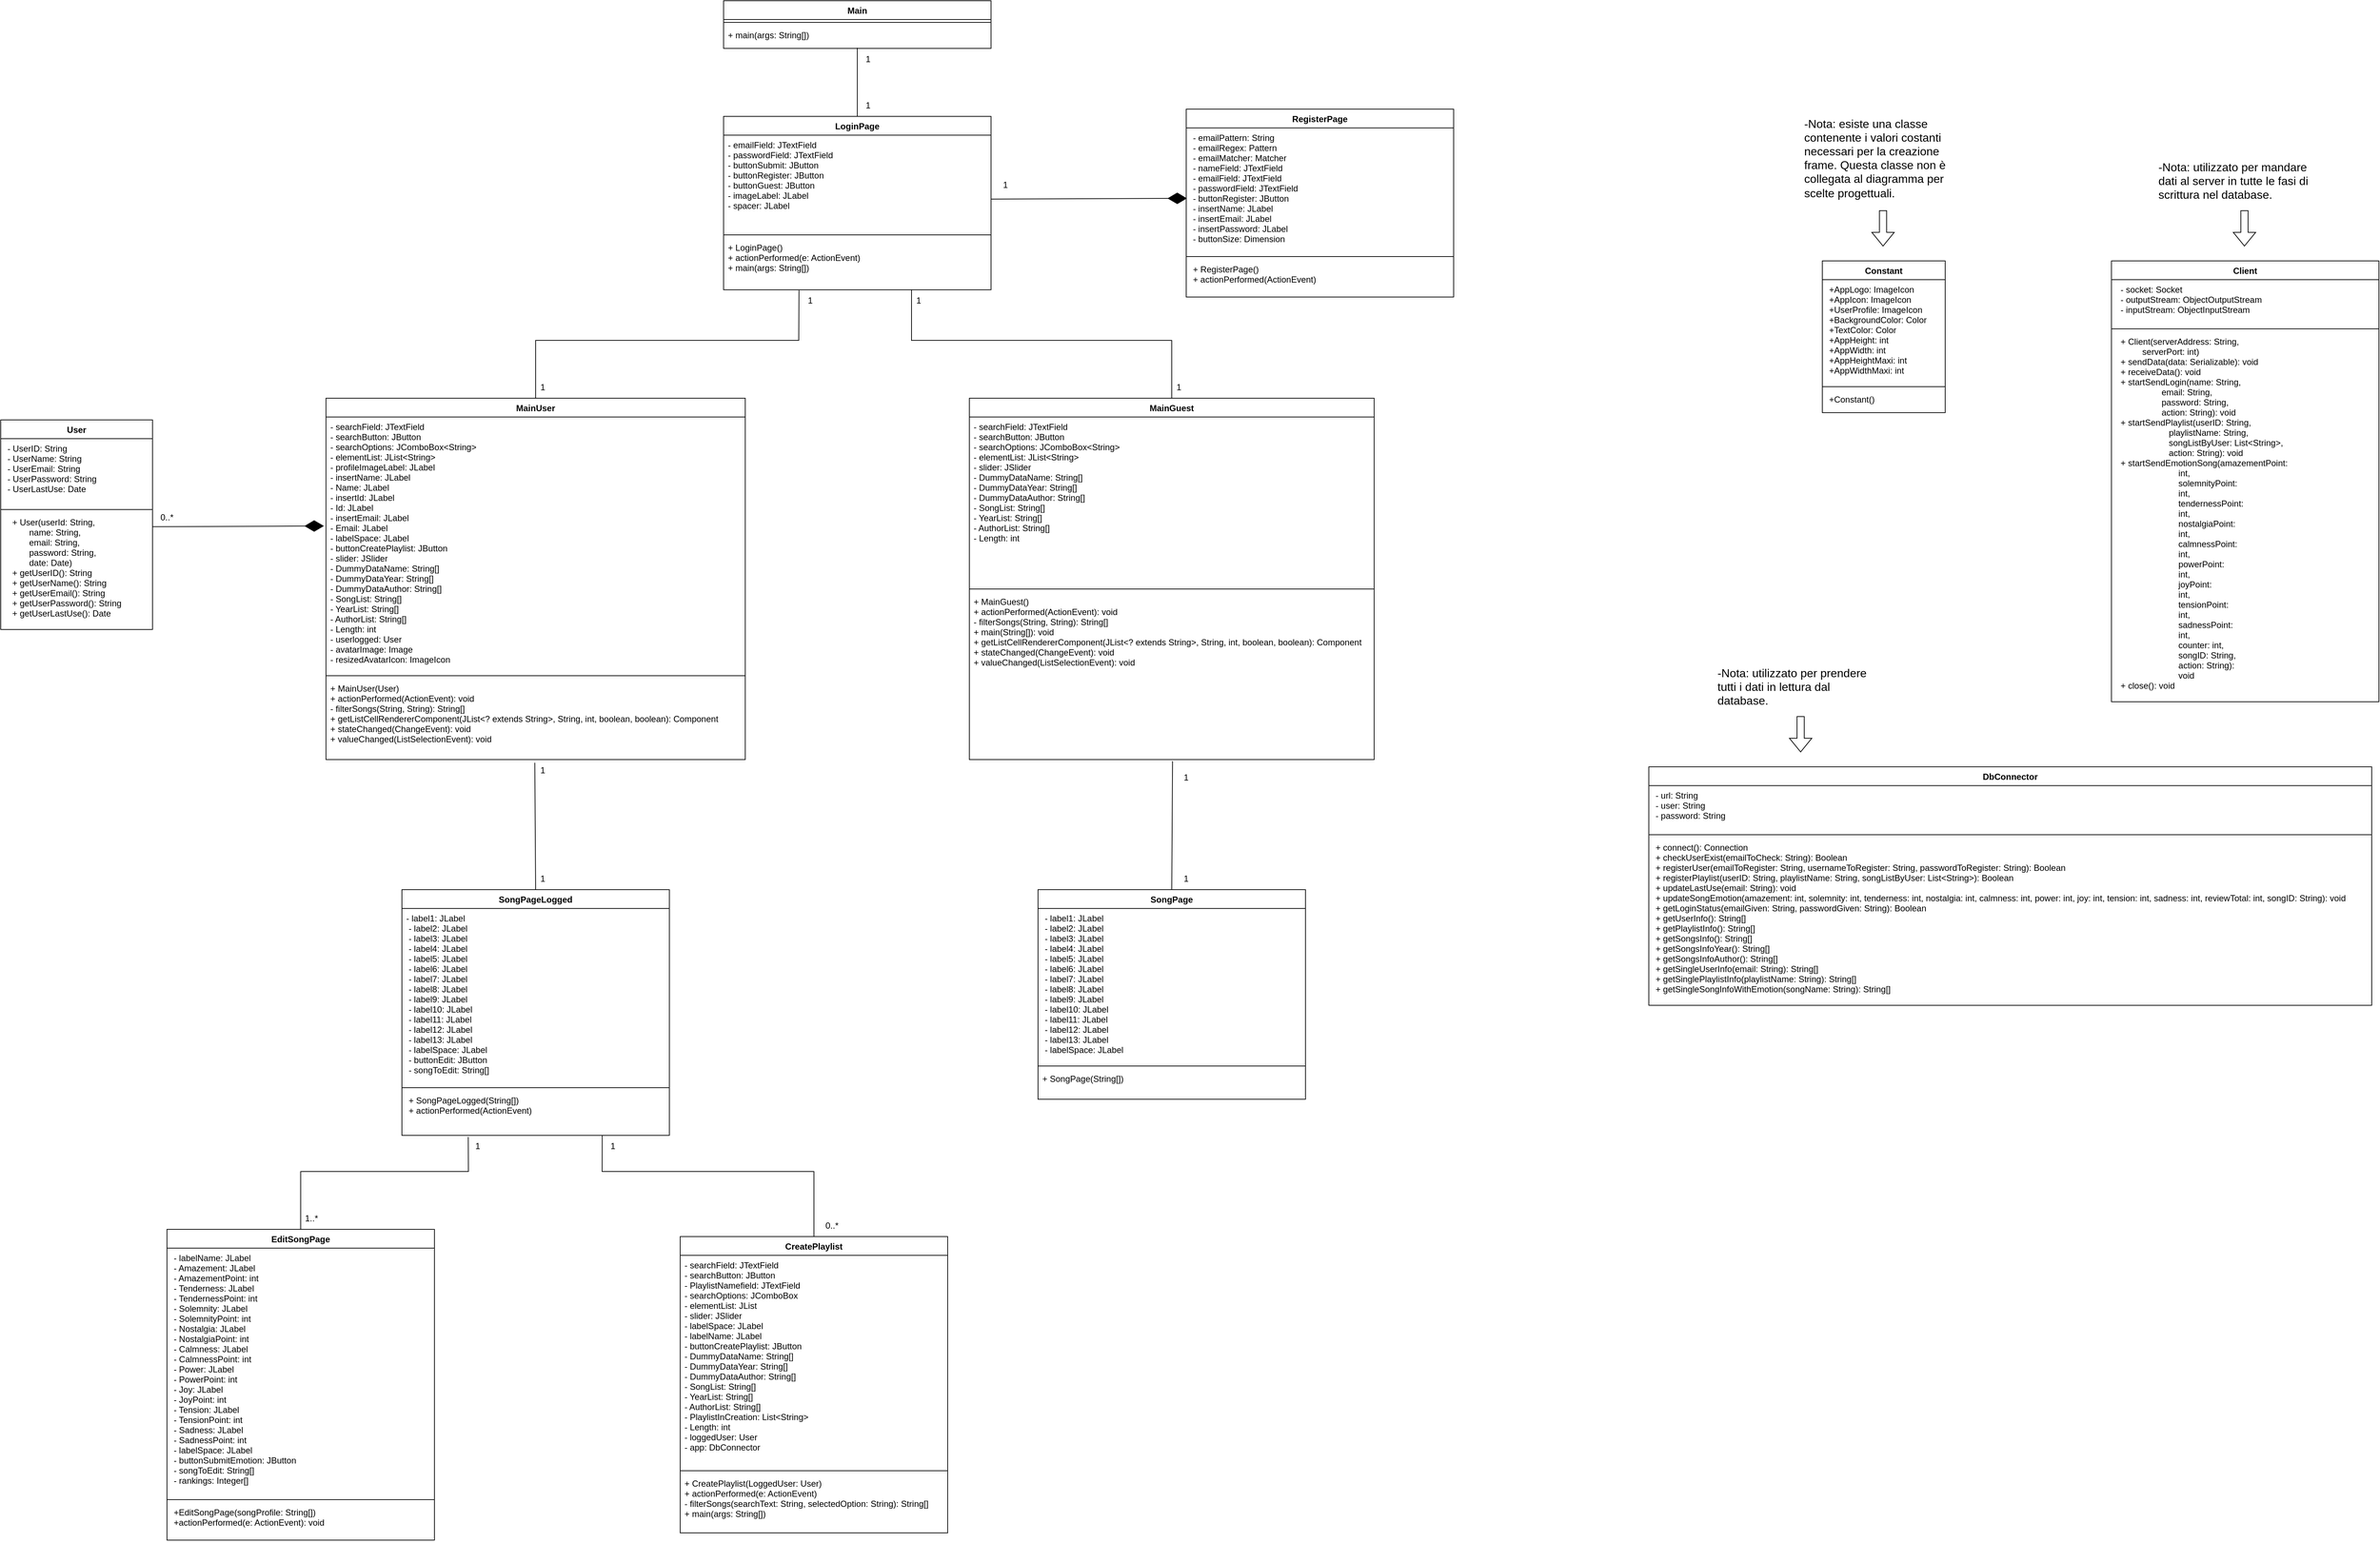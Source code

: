 <mxfile version="20.6.1" type="device"><diagram id="LQ3KDOGqkC2uTU6JP0ZB" name="Pagina-1"><mxGraphModel dx="1870" dy="1877" grid="1" gridSize="10" guides="1" tooltips="1" connect="1" arrows="1" fold="1" page="1" pageScale="1" pageWidth="827" pageHeight="1169" math="0" shadow="0"><root><mxCell id="0"/><mxCell id="1" parent="0"/><mxCell id="YbxQIlslr-gbgTpIGdm2-1" value="CreatePlaylist" style="swimlane;fontStyle=1;align=center;verticalAlign=top;childLayout=stackLayout;horizontal=1;startSize=26;horizontalStack=0;resizeParent=1;resizeParentMax=0;resizeLast=0;collapsible=1;marginBottom=0;" parent="1" vertex="1"><mxGeometry x="890" y="1370" width="370" height="410" as="geometry"/></mxCell><mxCell id="YbxQIlslr-gbgTpIGdm2-2" value="- searchField: JTextField&#10;- searchButton: JButton&#10;- PlaylistNamefield: JTextField&#10;- searchOptions: JComboBox&#10;- elementList: JList&#10;- slider: JSlider&#10;- labelSpace: JLabel&#10;- labelName: JLabel&#10;- buttonCreatePlaylist: JButton&#10;- DummyDataName: String[]&#10;- DummyDataYear: String[]&#10;- DummyDataAuthor: String[]&#10;- SongList: String[]&#10;- YearList: String[]&#10;- AuthorList: String[]&#10;- PlaylistInCreation: List&lt;String&gt;&#10;- Length: int&#10;- loggedUser: User&#10;- app: DbConnector" style="text;strokeColor=none;fillColor=none;align=left;verticalAlign=top;spacingLeft=4;spacingRight=4;overflow=hidden;rotatable=0;points=[[0,0.5],[1,0.5]];portConstraint=eastwest;" parent="YbxQIlslr-gbgTpIGdm2-1" vertex="1"><mxGeometry y="26" width="370" height="294" as="geometry"/></mxCell><mxCell id="YbxQIlslr-gbgTpIGdm2-3" value="" style="line;strokeWidth=1;fillColor=none;align=left;verticalAlign=middle;spacingTop=-1;spacingLeft=3;spacingRight=3;rotatable=0;labelPosition=right;points=[];portConstraint=eastwest;strokeColor=inherit;" parent="YbxQIlslr-gbgTpIGdm2-1" vertex="1"><mxGeometry y="320" width="370" height="8" as="geometry"/></mxCell><mxCell id="YbxQIlslr-gbgTpIGdm2-4" value="+ CreatePlaylist(LoggedUser: User)&#10;+ actionPerformed(e: ActionEvent)&#10;- filterSongs(searchText: String, selectedOption: String): String[]&#10;+ main(args: String[])" style="text;strokeColor=none;fillColor=none;align=left;verticalAlign=top;spacingLeft=4;spacingRight=4;overflow=hidden;rotatable=0;points=[[0,0.5],[1,0.5]];portConstraint=eastwest;" parent="YbxQIlslr-gbgTpIGdm2-1" vertex="1"><mxGeometry y="328" width="370" height="82" as="geometry"/></mxCell><mxCell id="YbxQIlslr-gbgTpIGdm2-5" value="LoginPage" style="swimlane;fontStyle=1;align=center;verticalAlign=top;childLayout=stackLayout;horizontal=1;startSize=26;horizontalStack=0;resizeParent=1;resizeParentMax=0;resizeLast=0;collapsible=1;marginBottom=0;" parent="1" vertex="1"><mxGeometry x="950" y="-180" width="370" height="240" as="geometry"/></mxCell><mxCell id="YbxQIlslr-gbgTpIGdm2-6" value="- emailField: JTextField&#10;- passwordField: JTextField&#10;- buttonSubmit: JButton&#10;- buttonRegister: JButton&#10;- buttonGuest: JButton&#10;- imageLabel: JLabel&#10;- spacer: JLabel" style="text;strokeColor=none;fillColor=none;align=left;verticalAlign=top;spacingLeft=4;spacingRight=4;overflow=hidden;rotatable=0;points=[[0,0.5],[1,0.5]];portConstraint=eastwest;" parent="YbxQIlslr-gbgTpIGdm2-5" vertex="1"><mxGeometry y="26" width="370" height="134" as="geometry"/></mxCell><mxCell id="YbxQIlslr-gbgTpIGdm2-7" value="" style="line;strokeWidth=1;fillColor=none;align=left;verticalAlign=middle;spacingTop=-1;spacingLeft=3;spacingRight=3;rotatable=0;labelPosition=right;points=[];portConstraint=eastwest;strokeColor=inherit;" parent="YbxQIlslr-gbgTpIGdm2-5" vertex="1"><mxGeometry y="160" width="370" height="8" as="geometry"/></mxCell><mxCell id="YbxQIlslr-gbgTpIGdm2-8" value="+ LoginPage()&#10;+ actionPerformed(e: ActionEvent)&#10;+ main(args: String[])" style="text;strokeColor=none;fillColor=none;align=left;verticalAlign=top;spacingLeft=4;spacingRight=4;overflow=hidden;rotatable=0;points=[[0,0.5],[1,0.5]];portConstraint=eastwest;" parent="YbxQIlslr-gbgTpIGdm2-5" vertex="1"><mxGeometry y="168" width="370" height="72" as="geometry"/></mxCell><mxCell id="YbxQIlslr-gbgTpIGdm2-14" value="MainGuest" style="swimlane;fontStyle=1;align=center;verticalAlign=top;childLayout=stackLayout;horizontal=1;startSize=26;horizontalStack=0;resizeParent=1;resizeParentMax=0;resizeLast=0;collapsible=1;marginBottom=0;" parent="1" vertex="1"><mxGeometry x="1290" y="210" width="560" height="500" as="geometry"/></mxCell><mxCell id="YbxQIlslr-gbgTpIGdm2-15" value="- searchField: JTextField&#10;- searchButton: JButton&#10;- searchOptions: JComboBox&lt;String&gt;&#10;- elementList: JList&lt;String&gt;&#10;- slider: JSlider&#10;- DummyDataName: String[]&#10;- DummyDataYear: String[]&#10;- DummyDataAuthor: String[]&#10;- SongList: String[]&#10;- YearList: String[]&#10;- AuthorList: String[]&#10;- Length: int" style="text;strokeColor=none;fillColor=none;align=left;verticalAlign=top;spacingLeft=4;spacingRight=4;overflow=hidden;rotatable=0;points=[[0,0.5],[1,0.5]];portConstraint=eastwest;" parent="YbxQIlslr-gbgTpIGdm2-14" vertex="1"><mxGeometry y="26" width="560" height="234" as="geometry"/></mxCell><mxCell id="YbxQIlslr-gbgTpIGdm2-16" value="" style="line;strokeWidth=1;fillColor=none;align=left;verticalAlign=middle;spacingTop=-1;spacingLeft=3;spacingRight=3;rotatable=0;labelPosition=right;points=[];portConstraint=eastwest;strokeColor=inherit;" parent="YbxQIlslr-gbgTpIGdm2-14" vertex="1"><mxGeometry y="260" width="560" height="8" as="geometry"/></mxCell><mxCell id="YbxQIlslr-gbgTpIGdm2-17" value="+ MainGuest()&#10;+ actionPerformed(ActionEvent): void&#10;- filterSongs(String, String): String[]&#10;+ main(String[]): void&#10;+ getListCellRendererComponent(JList&lt;? extends String&gt;, String, int, boolean, boolean): Component&#10;+ stateChanged(ChangeEvent): void&#10;+ valueChanged(ListSelectionEvent): void" style="text;strokeColor=none;fillColor=none;align=left;verticalAlign=top;spacingLeft=4;spacingRight=4;overflow=hidden;rotatable=0;points=[[0,0.5],[1,0.5]];portConstraint=eastwest;" parent="YbxQIlslr-gbgTpIGdm2-14" vertex="1"><mxGeometry y="268" width="560" height="232" as="geometry"/></mxCell><mxCell id="YbxQIlslr-gbgTpIGdm2-18" value="MainUser" style="swimlane;fontStyle=1;align=center;verticalAlign=top;childLayout=stackLayout;horizontal=1;startSize=26;horizontalStack=0;resizeParent=1;resizeParentMax=0;resizeLast=0;collapsible=1;marginBottom=0;" parent="1" vertex="1"><mxGeometry x="400" y="210" width="580" height="500" as="geometry"/></mxCell><mxCell id="YbxQIlslr-gbgTpIGdm2-19" value="- searchField: JTextField&#10;- searchButton: JButton&#10;- searchOptions: JComboBox&lt;String&gt;&#10;- elementList: JList&lt;String&gt;&#10;- profileImageLabel: JLabel&#10;- insertName: JLabel&#10;- Name: JLabel&#10;- insertId: JLabel&#10;- Id: JLabel&#10;- insertEmail: JLabel&#10;- Email: JLabel&#10;- labelSpace: JLabel&#10;- buttonCreatePlaylist: JButton&#10;- slider: JSlider&#10;- DummyDataName: String[]&#10;- DummyDataYear: String[]&#10;- DummyDataAuthor: String[]&#10;- SongList: String[]&#10;- YearList: String[]&#10;- AuthorList: String[]&#10;- Length: int&#10;- userlogged: User&#10;- avatarImage: Image&#10;- resizedAvatarIcon: ImageIcon" style="text;strokeColor=none;fillColor=none;align=left;verticalAlign=top;spacingLeft=4;spacingRight=4;overflow=hidden;rotatable=0;points=[[0,0.5],[1,0.5]];portConstraint=eastwest;" parent="YbxQIlslr-gbgTpIGdm2-18" vertex="1"><mxGeometry y="26" width="580" height="354" as="geometry"/></mxCell><mxCell id="YbxQIlslr-gbgTpIGdm2-20" value="" style="line;strokeWidth=1;fillColor=none;align=left;verticalAlign=middle;spacingTop=-1;spacingLeft=3;spacingRight=3;rotatable=0;labelPosition=right;points=[];portConstraint=eastwest;strokeColor=inherit;" parent="YbxQIlslr-gbgTpIGdm2-18" vertex="1"><mxGeometry y="380" width="580" height="8" as="geometry"/></mxCell><mxCell id="YbxQIlslr-gbgTpIGdm2-21" value="+ MainUser(User)&#10;+ actionPerformed(ActionEvent): void&#10;- filterSongs(String, String): String[]&#10;+ getListCellRendererComponent(JList&lt;? extends String&gt;, String, int, boolean, boolean): Component&#10;+ stateChanged(ChangeEvent): void&#10;+ valueChanged(ListSelectionEvent): void" style="text;strokeColor=none;fillColor=none;align=left;verticalAlign=top;spacingLeft=4;spacingRight=4;overflow=hidden;rotatable=0;points=[[0,0.5],[1,0.5]];portConstraint=eastwest;" parent="YbxQIlslr-gbgTpIGdm2-18" vertex="1"><mxGeometry y="388" width="580" height="112" as="geometry"/></mxCell><mxCell id="YbxQIlslr-gbgTpIGdm2-22" value="EditSongPage" style="swimlane;fontStyle=1;align=center;verticalAlign=top;childLayout=stackLayout;horizontal=1;startSize=26;horizontalStack=0;resizeParent=1;resizeParentMax=0;resizeLast=0;collapsible=1;marginBottom=0;" parent="1" vertex="1"><mxGeometry x="180" y="1360" width="370" height="430" as="geometry"/></mxCell><mxCell id="YbxQIlslr-gbgTpIGdm2-23" value=" - labelName: JLabel&#10; - Amazement: JLabel&#10; - AmazementPoint: int&#10; - Tenderness: JLabel&#10; - TendernessPoint: int&#10; - Solemnity: JLabel&#10; - SolemnityPoint: int&#10; - Nostalgia: JLabel&#10; - NostalgiaPoint: int&#10; - Calmness: JLabel&#10; - CalmnessPoint: int&#10; - Power: JLabel&#10; - PowerPoint: int&#10; - Joy: JLabel&#10; - JoyPoint: int&#10; - Tension: JLabel&#10; - TensionPoint: int&#10; - Sadness: JLabel&#10; - SadnessPoint: int&#10; - labelSpace: JLabel&#10; - buttonSubmitEmotion: JButton&#10; - songToEdit: String[]&#10; - rankings: Integer[]" style="text;strokeColor=none;fillColor=none;align=left;verticalAlign=top;spacingLeft=4;spacingRight=4;overflow=hidden;rotatable=0;points=[[0,0.5],[1,0.5]];portConstraint=eastwest;" parent="YbxQIlslr-gbgTpIGdm2-22" vertex="1"><mxGeometry y="26" width="370" height="344" as="geometry"/></mxCell><mxCell id="YbxQIlslr-gbgTpIGdm2-24" value="" style="line;strokeWidth=1;fillColor=none;align=left;verticalAlign=middle;spacingTop=-1;spacingLeft=3;spacingRight=3;rotatable=0;labelPosition=right;points=[];portConstraint=eastwest;strokeColor=inherit;" parent="YbxQIlslr-gbgTpIGdm2-22" vertex="1"><mxGeometry y="370" width="370" height="8" as="geometry"/></mxCell><mxCell id="YbxQIlslr-gbgTpIGdm2-25" value=" +EditSongPage(songProfile: String[]) &#10; +actionPerformed(e: ActionEvent): void" style="text;strokeColor=none;fillColor=none;align=left;verticalAlign=top;spacingLeft=4;spacingRight=4;overflow=hidden;rotatable=0;points=[[0,0.5],[1,0.5]];portConstraint=eastwest;" parent="YbxQIlslr-gbgTpIGdm2-22" vertex="1"><mxGeometry y="378" width="370" height="52" as="geometry"/></mxCell><mxCell id="YbxQIlslr-gbgTpIGdm2-26" value="RegisterPage" style="swimlane;fontStyle=1;align=center;verticalAlign=top;childLayout=stackLayout;horizontal=1;startSize=26;horizontalStack=0;resizeParent=1;resizeParentMax=0;resizeLast=0;collapsible=1;marginBottom=0;" parent="1" vertex="1"><mxGeometry x="1590" y="-190" width="370" height="260" as="geometry"/></mxCell><mxCell id="YbxQIlslr-gbgTpIGdm2-27" value=" - emailPattern: String          &#10; - emailRegex: Pattern            &#10; - emailMatcher: Matcher          &#10; - nameField: JTextField          &#10; - emailField: JTextField         &#10; - passwordField: JTextField      &#10; - buttonRegister: JButton        &#10; - insertName: JLabel             &#10; - insertEmail: JLabel            &#10; - insertPassword: JLabel         &#10; - buttonSize: Dimension          " style="text;strokeColor=none;fillColor=none;align=left;verticalAlign=top;spacingLeft=4;spacingRight=4;overflow=hidden;rotatable=0;points=[[0,0.5],[1,0.5]];portConstraint=eastwest;" parent="YbxQIlslr-gbgTpIGdm2-26" vertex="1"><mxGeometry y="26" width="370" height="174" as="geometry"/></mxCell><mxCell id="YbxQIlslr-gbgTpIGdm2-28" value="" style="line;strokeWidth=1;fillColor=none;align=left;verticalAlign=middle;spacingTop=-1;spacingLeft=3;spacingRight=3;rotatable=0;labelPosition=right;points=[];portConstraint=eastwest;strokeColor=inherit;" parent="YbxQIlslr-gbgTpIGdm2-26" vertex="1"><mxGeometry y="200" width="370" height="8" as="geometry"/></mxCell><mxCell id="YbxQIlslr-gbgTpIGdm2-29" value=" + RegisterPage()                &#10; + actionPerformed(ActionEvent)  " style="text;strokeColor=none;fillColor=none;align=left;verticalAlign=top;spacingLeft=4;spacingRight=4;overflow=hidden;rotatable=0;points=[[0,0.5],[1,0.5]];portConstraint=eastwest;" parent="YbxQIlslr-gbgTpIGdm2-26" vertex="1"><mxGeometry y="208" width="370" height="52" as="geometry"/></mxCell><mxCell id="YbxQIlslr-gbgTpIGdm2-30" value="SongPage" style="swimlane;fontStyle=1;align=center;verticalAlign=top;childLayout=stackLayout;horizontal=1;startSize=26;horizontalStack=0;resizeParent=1;resizeParentMax=0;resizeLast=0;collapsible=1;marginBottom=0;" parent="1" vertex="1"><mxGeometry x="1385" y="890" width="370" height="290" as="geometry"/></mxCell><mxCell id="YbxQIlslr-gbgTpIGdm2-31" value=" - label1: JLabel               &#10; - label2: JLabel               &#10; - label3: JLabel               &#10; - label4: JLabel               &#10; - label5: JLabel               &#10; - label6: JLabel               &#10; - label7: JLabel               &#10; - label8: JLabel               &#10; - label9: JLabel               &#10; - label10: JLabel              &#10; - label11: JLabel              &#10; - label12: JLabel              &#10; - label13: JLabel              &#10; - labelSpace: JLabel           " style="text;strokeColor=none;fillColor=none;align=left;verticalAlign=top;spacingLeft=4;spacingRight=4;overflow=hidden;rotatable=0;points=[[0,0.5],[1,0.5]];portConstraint=eastwest;" parent="YbxQIlslr-gbgTpIGdm2-30" vertex="1"><mxGeometry y="26" width="370" height="214" as="geometry"/></mxCell><mxCell id="YbxQIlslr-gbgTpIGdm2-32" value="" style="line;strokeWidth=1;fillColor=none;align=left;verticalAlign=middle;spacingTop=-1;spacingLeft=3;spacingRight=3;rotatable=0;labelPosition=right;points=[];portConstraint=eastwest;strokeColor=inherit;" parent="YbxQIlslr-gbgTpIGdm2-30" vertex="1"><mxGeometry y="240" width="370" height="8" as="geometry"/></mxCell><mxCell id="YbxQIlslr-gbgTpIGdm2-33" value="+ SongPage(String[])" style="text;strokeColor=none;fillColor=none;align=left;verticalAlign=top;spacingLeft=4;spacingRight=4;overflow=hidden;rotatable=0;points=[[0,0.5],[1,0.5]];portConstraint=eastwest;" parent="YbxQIlslr-gbgTpIGdm2-30" vertex="1"><mxGeometry y="248" width="370" height="42" as="geometry"/></mxCell><mxCell id="YbxQIlslr-gbgTpIGdm2-34" value="SongPageLogged" style="swimlane;fontStyle=1;align=center;verticalAlign=top;childLayout=stackLayout;horizontal=1;startSize=26;horizontalStack=0;resizeParent=1;resizeParentMax=0;resizeLast=0;collapsible=1;marginBottom=0;" parent="1" vertex="1"><mxGeometry x="505" y="890" width="370" height="340" as="geometry"/></mxCell><mxCell id="YbxQIlslr-gbgTpIGdm2-35" value="- label1: JLabel               &#10; - label2: JLabel              &#10; - label3: JLabel               &#10; - label4: JLabel               &#10; - label5: JLabel               &#10; - label6: JLabel               &#10; - label7: JLabel               &#10; - label8: JLabel               &#10; - label9: JLabel               &#10; - label10: JLabel              &#10; - label11: JLabel              &#10; - label12: JLabel              &#10; - label13: JLabel              &#10; - labelSpace: JLabel           &#10; - buttonEdit: JButton          &#10; - songToEdit: String[]         " style="text;strokeColor=none;fillColor=none;align=left;verticalAlign=top;spacingLeft=4;spacingRight=4;overflow=hidden;rotatable=0;points=[[0,0.5],[1,0.5]];portConstraint=eastwest;" parent="YbxQIlslr-gbgTpIGdm2-34" vertex="1"><mxGeometry y="26" width="370" height="244" as="geometry"/></mxCell><mxCell id="YbxQIlslr-gbgTpIGdm2-36" value="" style="line;strokeWidth=1;fillColor=none;align=left;verticalAlign=middle;spacingTop=-1;spacingLeft=3;spacingRight=3;rotatable=0;labelPosition=right;points=[];portConstraint=eastwest;strokeColor=inherit;" parent="YbxQIlslr-gbgTpIGdm2-34" vertex="1"><mxGeometry y="270" width="370" height="8" as="geometry"/></mxCell><mxCell id="YbxQIlslr-gbgTpIGdm2-37" value=" + SongPageLogged(String[])     &#10; + actionPerformed(ActionEvent) " style="text;strokeColor=none;fillColor=none;align=left;verticalAlign=top;spacingLeft=4;spacingRight=4;overflow=hidden;rotatable=0;points=[[0,0.5],[1,0.5]];portConstraint=eastwest;" parent="YbxQIlslr-gbgTpIGdm2-34" vertex="1"><mxGeometry y="278" width="370" height="62" as="geometry"/></mxCell><mxCell id="YbxQIlslr-gbgTpIGdm2-38" value="Constant" style="swimlane;fontStyle=1;align=center;verticalAlign=top;childLayout=stackLayout;horizontal=1;startSize=26;horizontalStack=0;resizeParent=1;resizeParentMax=0;resizeLast=0;collapsible=1;marginBottom=0;" parent="1" vertex="1"><mxGeometry x="2470" y="20" width="170" height="210" as="geometry"/></mxCell><mxCell id="YbxQIlslr-gbgTpIGdm2-39" value=" +AppLogo: ImageIcon                &#10; +AppIcon: ImageIcon                 &#10; +UserProfile: ImageIcon            &#10; +BackgroundColor: Color            &#10; +TextColor: Color                   &#10; +AppHeight: int                     &#10; +AppWidth: int                      &#10; +AppHeightMaxi: int                 &#10; +AppWidthMaxi: int                  " style="text;strokeColor=none;fillColor=none;align=left;verticalAlign=top;spacingLeft=4;spacingRight=4;overflow=hidden;rotatable=0;points=[[0,0.5],[1,0.5]];portConstraint=eastwest;" parent="YbxQIlslr-gbgTpIGdm2-38" vertex="1"><mxGeometry y="26" width="170" height="144" as="geometry"/></mxCell><mxCell id="YbxQIlslr-gbgTpIGdm2-40" value="" style="line;strokeWidth=1;fillColor=none;align=left;verticalAlign=middle;spacingTop=-1;spacingLeft=3;spacingRight=3;rotatable=0;labelPosition=right;points=[];portConstraint=eastwest;strokeColor=inherit;" parent="YbxQIlslr-gbgTpIGdm2-38" vertex="1"><mxGeometry y="170" width="170" height="8" as="geometry"/></mxCell><mxCell id="YbxQIlslr-gbgTpIGdm2-41" value=" +Constant()" style="text;strokeColor=none;fillColor=none;align=left;verticalAlign=top;spacingLeft=4;spacingRight=4;overflow=hidden;rotatable=0;points=[[0,0.5],[1,0.5]];portConstraint=eastwest;" parent="YbxQIlslr-gbgTpIGdm2-38" vertex="1"><mxGeometry y="178" width="170" height="32" as="geometry"/></mxCell><mxCell id="YbxQIlslr-gbgTpIGdm2-42" value="DbConnector" style="swimlane;fontStyle=1;align=center;verticalAlign=top;childLayout=stackLayout;horizontal=1;startSize=26;horizontalStack=0;resizeParent=1;resizeParentMax=0;resizeLast=0;collapsible=1;marginBottom=0;" parent="1" vertex="1"><mxGeometry x="2230" y="720" width="1000" height="330" as="geometry"/></mxCell><mxCell id="YbxQIlslr-gbgTpIGdm2-43" value=" - url: String   &#10; - user: String  &#10; - password: String " style="text;strokeColor=none;fillColor=none;align=left;verticalAlign=top;spacingLeft=4;spacingRight=4;overflow=hidden;rotatable=0;points=[[0,0.5],[1,0.5]];portConstraint=eastwest;" parent="YbxQIlslr-gbgTpIGdm2-42" vertex="1"><mxGeometry y="26" width="1000" height="64" as="geometry"/></mxCell><mxCell id="YbxQIlslr-gbgTpIGdm2-44" value="" style="line;strokeWidth=1;fillColor=none;align=left;verticalAlign=middle;spacingTop=-1;spacingLeft=3;spacingRight=3;rotatable=0;labelPosition=right;points=[];portConstraint=eastwest;strokeColor=inherit;" parent="YbxQIlslr-gbgTpIGdm2-42" vertex="1"><mxGeometry y="90" width="1000" height="8" as="geometry"/></mxCell><mxCell id="YbxQIlslr-gbgTpIGdm2-45" value=" + connect(): Connection &#10; + checkUserExist(emailToCheck: String): Boolean &#10; + registerUser(emailToRegister: String, usernameToRegister: String, passwordToRegister: String): Boolean &#10; + registerPlaylist(userID: String, playlistName: String, songListByUser: List&lt;String&gt;): Boolean &#10; + updateLastUse(email: String): void &#10; + updateSongEmotion(amazement: int, solemnity: int, tenderness: int, nostalgia: int, calmness: int, power: int, joy: int, tension: int, sadness: int, reviewTotal: int, songID: String): void &#10; + getLoginStatus(emailGiven: String, passwordGiven: String): Boolean &#10; + getUserInfo(): String[] &#10; + getPlaylistInfo(): String[] &#10; + getSongsInfo(): String[] &#10; + getSongsInfoYear(): String[] &#10; + getSongsInfoAuthor(): String[] &#10; + getSingleUserInfo(email: String): String[] &#10; + getSinglePlaylistInfo(playlistName: String): String[] &#10; + getSingleSongInfoWithEmotion(songName: String): String[] " style="text;strokeColor=none;fillColor=none;align=left;verticalAlign=top;spacingLeft=4;spacingRight=4;overflow=hidden;rotatable=0;points=[[0,0.5],[1,0.5]];portConstraint=eastwest;" parent="YbxQIlslr-gbgTpIGdm2-42" vertex="1"><mxGeometry y="98" width="1000" height="232" as="geometry"/></mxCell><mxCell id="YbxQIlslr-gbgTpIGdm2-46" value="Client" style="swimlane;fontStyle=1;align=center;verticalAlign=top;childLayout=stackLayout;horizontal=1;startSize=26;horizontalStack=0;resizeParent=1;resizeParentMax=0;resizeLast=0;collapsible=1;marginBottom=0;" parent="1" vertex="1"><mxGeometry x="2870" y="20" width="370" height="610" as="geometry"/></mxCell><mxCell id="YbxQIlslr-gbgTpIGdm2-47" value="  - socket: Socket                         &#10;  - outputStream: ObjectOutputStream      &#10;  - inputStream: ObjectInputStream    " style="text;strokeColor=none;fillColor=none;align=left;verticalAlign=top;spacingLeft=4;spacingRight=4;overflow=hidden;rotatable=0;points=[[0,0.5],[1,0.5]];portConstraint=eastwest;" parent="YbxQIlslr-gbgTpIGdm2-46" vertex="1"><mxGeometry y="26" width="370" height="64" as="geometry"/></mxCell><mxCell id="YbxQIlslr-gbgTpIGdm2-48" value="" style="line;strokeWidth=1;fillColor=none;align=left;verticalAlign=middle;spacingTop=-1;spacingLeft=3;spacingRight=3;rotatable=0;labelPosition=right;points=[];portConstraint=eastwest;strokeColor=inherit;" parent="YbxQIlslr-gbgTpIGdm2-46" vertex="1"><mxGeometry y="90" width="370" height="8" as="geometry"/></mxCell><mxCell id="YbxQIlslr-gbgTpIGdm2-49" value="  + Client(serverAddress: String,          &#10;           serverPort: int)                &#10;  + sendData(data: Serializable): void     &#10;  + receiveData(): void                    &#10;  + startSendLogin(name: String,           &#10;                   email: String,          &#10;                   password: String,       &#10;                   action: String): void   &#10;  + startSendPlaylist(userID: String,      &#10;                      playlistName: String, &#10;                      songListByUser: List&lt;String&gt;,            &#10;                      action: String): void &#10;  + startSendEmotionSong(amazementPoint:   &#10;                          int,              &#10;                          solemnityPoint:   &#10;                          int,              &#10;                          tendernessPoint:  &#10;                          int,              &#10;                          nostalgiaPoint:   &#10;                          int,              &#10;                          calmnessPoint:    &#10;                          int,              &#10;                          powerPoint:       &#10;                          int,              &#10;                          joyPoint:         &#10;                          int,              &#10;                          tensionPoint:     &#10;                          int,              &#10;                          sadnessPoint:     &#10;                          int,              &#10;                          counter: int,     &#10;                          songID: String,   &#10;                          action: String):  &#10;                          void              &#10;  + close(): void   " style="text;strokeColor=none;fillColor=none;align=left;verticalAlign=top;spacingLeft=4;spacingRight=4;overflow=hidden;rotatable=0;points=[[0,0.5],[1,0.5]];portConstraint=eastwest;" parent="YbxQIlslr-gbgTpIGdm2-46" vertex="1"><mxGeometry y="98" width="370" height="512" as="geometry"/></mxCell><mxCell id="YbxQIlslr-gbgTpIGdm2-50" value="Main" style="swimlane;fontStyle=1;align=center;verticalAlign=top;childLayout=stackLayout;horizontal=1;startSize=26;horizontalStack=0;resizeParent=1;resizeParentMax=0;resizeLast=0;collapsible=1;marginBottom=0;" parent="1" vertex="1"><mxGeometry x="950" y="-340" width="370" height="66" as="geometry"/></mxCell><mxCell id="YbxQIlslr-gbgTpIGdm2-52" value="" style="line;strokeWidth=1;fillColor=none;align=left;verticalAlign=middle;spacingTop=-1;spacingLeft=3;spacingRight=3;rotatable=0;labelPosition=right;points=[];portConstraint=eastwest;strokeColor=inherit;" parent="YbxQIlslr-gbgTpIGdm2-50" vertex="1"><mxGeometry y="26" width="370" height="8" as="geometry"/></mxCell><mxCell id="YbxQIlslr-gbgTpIGdm2-53" value="+ main(args: String[])" style="text;strokeColor=none;fillColor=none;align=left;verticalAlign=top;spacingLeft=4;spacingRight=4;overflow=hidden;rotatable=0;points=[[0,0.5],[1,0.5]];portConstraint=eastwest;" parent="YbxQIlslr-gbgTpIGdm2-50" vertex="1"><mxGeometry y="34" width="370" height="32" as="geometry"/></mxCell><mxCell id="YbxQIlslr-gbgTpIGdm2-54" value="User" style="swimlane;fontStyle=1;align=center;verticalAlign=top;childLayout=stackLayout;horizontal=1;startSize=26;horizontalStack=0;resizeParent=1;resizeParentMax=0;resizeLast=0;collapsible=1;marginBottom=0;" parent="1" vertex="1"><mxGeometry x="-50" y="240" width="210" height="290" as="geometry"/></mxCell><mxCell id="YbxQIlslr-gbgTpIGdm2-55" value=" - UserID: String               &#10; - UserName: String             &#10; - UserEmail: String            &#10; - UserPassword: String         &#10; - UserLastUse: Date            " style="text;strokeColor=none;fillColor=none;align=left;verticalAlign=top;spacingLeft=4;spacingRight=4;overflow=hidden;rotatable=0;points=[[0,0.5],[1,0.5]];portConstraint=eastwest;" parent="YbxQIlslr-gbgTpIGdm2-54" vertex="1"><mxGeometry y="26" width="210" height="94" as="geometry"/></mxCell><mxCell id="YbxQIlslr-gbgTpIGdm2-56" value="" style="line;strokeWidth=1;fillColor=none;align=left;verticalAlign=middle;spacingTop=-1;spacingLeft=3;spacingRight=3;rotatable=0;labelPosition=right;points=[];portConstraint=eastwest;strokeColor=inherit;" parent="YbxQIlslr-gbgTpIGdm2-54" vertex="1"><mxGeometry y="120" width="210" height="8" as="geometry"/></mxCell><mxCell id="YbxQIlslr-gbgTpIGdm2-57" value="   + User(userId: String,         &#10;          name: String,           &#10;          email: String,          &#10;          password: String,       &#10;          date: Date)             &#10;   + getUserID(): String          &#10;   + getUserName(): String        &#10;   + getUserEmail(): String       &#10;   + getUserPassword(): String    &#10;   + getUserLastUse(): Date       " style="text;strokeColor=none;fillColor=none;align=left;verticalAlign=top;spacingLeft=4;spacingRight=4;overflow=hidden;rotatable=0;points=[[0,0.5],[1,0.5]];portConstraint=eastwest;" parent="YbxQIlslr-gbgTpIGdm2-54" vertex="1"><mxGeometry y="128" width="210" height="162" as="geometry"/></mxCell><mxCell id="NE5N2UyhRUx1ysIlDyE0-7" value="&lt;h1 style=&quot;font-size: 16px;&quot;&gt;&lt;span style=&quot;font-weight: normal;&quot;&gt;-Nota: esiste una classe contenente i valori costanti necessari per la creazione frame. Questa classe non è collegata al diagramma per scelte progettuali.&lt;/span&gt;&lt;/h1&gt;&lt;div&gt;&lt;br&gt;&lt;/div&gt;" style="text;html=1;strokeColor=none;fillColor=none;spacing=5;spacingTop=-20;whiteSpace=wrap;overflow=hidden;rounded=0;" vertex="1" parent="1"><mxGeometry x="2440" y="-180" width="230" height="120" as="geometry"/></mxCell><mxCell id="NE5N2UyhRUx1ysIlDyE0-8" value="" style="shape=flexArrow;endArrow=classic;html=1;rounded=0;fontSize=12;" edge="1" parent="1"><mxGeometry width="50" height="50" relative="1" as="geometry"><mxPoint x="2554" y="-50" as="sourcePoint"/><mxPoint x="2554" as="targetPoint"/></mxGeometry></mxCell><mxCell id="NE5N2UyhRUx1ysIlDyE0-9" value="" style="endArrow=none;html=1;rounded=0;fontSize=12;entryX=0.5;entryY=0.974;entryDx=0;entryDy=0;entryPerimeter=0;exitX=0.5;exitY=0;exitDx=0;exitDy=0;" edge="1" parent="1" source="YbxQIlslr-gbgTpIGdm2-5" target="YbxQIlslr-gbgTpIGdm2-53"><mxGeometry width="50" height="50" relative="1" as="geometry"><mxPoint x="510" y="60" as="sourcePoint"/><mxPoint x="560" y="10" as="targetPoint"/></mxGeometry></mxCell><mxCell id="NE5N2UyhRUx1ysIlDyE0-11" value="" style="endArrow=diamondThin;endFill=1;endSize=24;html=1;rounded=0;fontSize=12;exitX=0.999;exitY=0.66;exitDx=0;exitDy=0;exitPerimeter=0;entryX=0.003;entryY=0.56;entryDx=0;entryDy=0;entryPerimeter=0;" edge="1" parent="1" source="YbxQIlslr-gbgTpIGdm2-6" target="YbxQIlslr-gbgTpIGdm2-27"><mxGeometry width="160" relative="1" as="geometry"><mxPoint x="1500" y="-180" as="sourcePoint"/><mxPoint x="1430" as="targetPoint"/></mxGeometry></mxCell><mxCell id="NE5N2UyhRUx1ysIlDyE0-12" value="" style="endArrow=none;html=1;rounded=0;fontSize=12;entryX=0.282;entryY=1.01;entryDx=0;entryDy=0;entryPerimeter=0;exitX=0.5;exitY=0;exitDx=0;exitDy=0;" edge="1" parent="1" source="YbxQIlslr-gbgTpIGdm2-18" target="YbxQIlslr-gbgTpIGdm2-8"><mxGeometry width="50" height="50" relative="1" as="geometry"><mxPoint x="1050" y="270" as="sourcePoint"/><mxPoint x="1120" y="100" as="targetPoint"/><Array as="points"><mxPoint x="690" y="130"/><mxPoint x="1054" y="130"/></Array></mxGeometry></mxCell><mxCell id="NE5N2UyhRUx1ysIlDyE0-13" value="" style="endArrow=none;html=1;rounded=0;fontSize=12;exitX=0.5;exitY=0;exitDx=0;exitDy=0;" edge="1" parent="1" source="YbxQIlslr-gbgTpIGdm2-14"><mxGeometry width="50" height="50" relative="1" as="geometry"><mxPoint x="1170" y="240" as="sourcePoint"/><mxPoint x="1210" y="60" as="targetPoint"/><Array as="points"><mxPoint x="1570" y="130"/><mxPoint x="1210" y="130"/></Array></mxGeometry></mxCell><mxCell id="NE5N2UyhRUx1ysIlDyE0-14" value="" style="endArrow=diamondThin;endFill=1;endSize=24;html=1;rounded=0;fontSize=12;exitX=0.999;exitY=0.122;exitDx=0;exitDy=0;exitPerimeter=0;entryX=-0.005;entryY=0.426;entryDx=0;entryDy=0;entryPerimeter=0;" edge="1" parent="1" source="YbxQIlslr-gbgTpIGdm2-57" target="YbxQIlslr-gbgTpIGdm2-19"><mxGeometry width="160" relative="1" as="geometry"><mxPoint x="260" y="470" as="sourcePoint"/><mxPoint x="420" y="470" as="targetPoint"/></mxGeometry></mxCell><mxCell id="NE5N2UyhRUx1ysIlDyE0-15" value="" style="endArrow=none;html=1;rounded=0;fontSize=12;entryX=0.498;entryY=1.039;entryDx=0;entryDy=0;entryPerimeter=0;exitX=0.5;exitY=0;exitDx=0;exitDy=0;" edge="1" parent="1" source="YbxQIlslr-gbgTpIGdm2-34" target="YbxQIlslr-gbgTpIGdm2-21"><mxGeometry width="50" height="50" relative="1" as="geometry"><mxPoint x="540" y="920" as="sourcePoint"/><mxPoint x="590" y="870" as="targetPoint"/></mxGeometry></mxCell><mxCell id="NE5N2UyhRUx1ysIlDyE0-16" value="" style="endArrow=none;html=1;rounded=0;fontSize=12;entryX=0.749;entryY=0.998;entryDx=0;entryDy=0;entryPerimeter=0;exitX=0.5;exitY=0;exitDx=0;exitDy=0;" edge="1" parent="1" source="YbxQIlslr-gbgTpIGdm2-1" target="YbxQIlslr-gbgTpIGdm2-37"><mxGeometry width="50" height="50" relative="1" as="geometry"><mxPoint x="770" y="1560" as="sourcePoint"/><mxPoint x="820" y="1510" as="targetPoint"/><Array as="points"><mxPoint x="1075" y="1280"/><mxPoint x="782" y="1280"/></Array></mxGeometry></mxCell><mxCell id="NE5N2UyhRUx1ysIlDyE0-17" value="" style="endArrow=none;html=1;rounded=0;fontSize=12;exitX=0.5;exitY=0;exitDx=0;exitDy=0;entryX=0.248;entryY=1.034;entryDx=0;entryDy=0;entryPerimeter=0;" edge="1" parent="1" source="YbxQIlslr-gbgTpIGdm2-22" target="YbxQIlslr-gbgTpIGdm2-37"><mxGeometry width="50" height="50" relative="1" as="geometry"><mxPoint x="330" y="1290" as="sourcePoint"/><mxPoint x="380" y="1240" as="targetPoint"/><Array as="points"><mxPoint x="365" y="1280"/><mxPoint x="597" y="1280"/></Array></mxGeometry></mxCell><mxCell id="NE5N2UyhRUx1ysIlDyE0-18" value="" style="endArrow=none;html=1;rounded=0;fontSize=12;entryX=0.502;entryY=1.009;entryDx=0;entryDy=0;entryPerimeter=0;exitX=0.5;exitY=0;exitDx=0;exitDy=0;" edge="1" parent="1" source="YbxQIlslr-gbgTpIGdm2-30" target="YbxQIlslr-gbgTpIGdm2-17"><mxGeometry width="50" height="50" relative="1" as="geometry"><mxPoint x="1430" y="810" as="sourcePoint"/><mxPoint x="1480" y="760" as="targetPoint"/></mxGeometry></mxCell><mxCell id="NE5N2UyhRUx1ysIlDyE0-19" value="&lt;h1 style=&quot;font-size: 16px;&quot;&gt;&lt;span style=&quot;font-weight: normal;&quot;&gt;-Nota: utilizzato per mandare dati al server in tutte le fasi di scrittura nel database.&lt;/span&gt;&lt;/h1&gt;&lt;div&gt;&lt;br&gt;&lt;/div&gt;" style="text;html=1;strokeColor=none;fillColor=none;spacing=5;spacingTop=-20;whiteSpace=wrap;overflow=hidden;rounded=0;" vertex="1" parent="1"><mxGeometry x="2930" y="-120" width="230" height="120" as="geometry"/></mxCell><mxCell id="NE5N2UyhRUx1ysIlDyE0-20" value="&lt;h1 style=&quot;font-size: 16px;&quot;&gt;&lt;span style=&quot;font-weight: normal;&quot;&gt;-Nota: utilizzato per prendere tutti i dati in lettura dal database.&lt;/span&gt;&lt;/h1&gt;&lt;div&gt;&lt;br&gt;&lt;/div&gt;" style="text;html=1;strokeColor=none;fillColor=none;spacing=5;spacingTop=-20;whiteSpace=wrap;overflow=hidden;rounded=0;" vertex="1" parent="1"><mxGeometry x="2320" y="580" width="230" height="120" as="geometry"/></mxCell><mxCell id="NE5N2UyhRUx1ysIlDyE0-21" value="" style="shape=flexArrow;endArrow=classic;html=1;rounded=0;fontSize=12;" edge="1" parent="1"><mxGeometry width="50" height="50" relative="1" as="geometry"><mxPoint x="3054" y="-50" as="sourcePoint"/><mxPoint x="3054" as="targetPoint"/></mxGeometry></mxCell><mxCell id="NE5N2UyhRUx1ysIlDyE0-23" value="" style="shape=flexArrow;endArrow=classic;html=1;rounded=0;fontSize=12;" edge="1" parent="1"><mxGeometry width="50" height="50" relative="1" as="geometry"><mxPoint x="2440" y="650" as="sourcePoint"/><mxPoint x="2440" y="700" as="targetPoint"/></mxGeometry></mxCell><mxCell id="NE5N2UyhRUx1ysIlDyE0-24" value="1" style="text;html=1;strokeColor=none;fillColor=none;align=center;verticalAlign=middle;whiteSpace=wrap;rounded=0;fontSize=12;" vertex="1" parent="1"><mxGeometry x="1120" y="-274" width="60" height="30" as="geometry"/></mxCell><mxCell id="NE5N2UyhRUx1ysIlDyE0-25" value="1" style="text;html=1;strokeColor=none;fillColor=none;align=center;verticalAlign=middle;whiteSpace=wrap;rounded=0;fontSize=12;" vertex="1" parent="1"><mxGeometry x="1120" y="-210" width="60" height="30" as="geometry"/></mxCell><mxCell id="NE5N2UyhRUx1ysIlDyE0-26" value="1" style="text;html=1;strokeColor=none;fillColor=none;align=center;verticalAlign=middle;whiteSpace=wrap;rounded=0;fontSize=12;" vertex="1" parent="1"><mxGeometry x="1040" y="60" width="60" height="30" as="geometry"/></mxCell><mxCell id="NE5N2UyhRUx1ysIlDyE0-27" value="1" style="text;html=1;strokeColor=none;fillColor=none;align=center;verticalAlign=middle;whiteSpace=wrap;rounded=0;fontSize=12;" vertex="1" parent="1"><mxGeometry x="670" y="180" width="60" height="30" as="geometry"/></mxCell><mxCell id="NE5N2UyhRUx1ysIlDyE0-28" value="1" style="text;html=1;strokeColor=none;fillColor=none;align=center;verticalAlign=middle;whiteSpace=wrap;rounded=0;fontSize=12;" vertex="1" parent="1"><mxGeometry x="1190" y="60" width="60" height="30" as="geometry"/></mxCell><mxCell id="NE5N2UyhRUx1ysIlDyE0-29" value="1" style="text;html=1;strokeColor=none;fillColor=none;align=center;verticalAlign=middle;whiteSpace=wrap;rounded=0;fontSize=12;" vertex="1" parent="1"><mxGeometry x="1550" y="180" width="60" height="30" as="geometry"/></mxCell><mxCell id="NE5N2UyhRUx1ysIlDyE0-30" value="1" style="text;html=1;strokeColor=none;fillColor=none;align=center;verticalAlign=middle;whiteSpace=wrap;rounded=0;fontSize=12;" vertex="1" parent="1"><mxGeometry x="1310" y="-100" width="60" height="30" as="geometry"/></mxCell><mxCell id="NE5N2UyhRUx1ysIlDyE0-31" value="1" style="text;html=1;strokeColor=none;fillColor=none;align=center;verticalAlign=middle;whiteSpace=wrap;rounded=0;fontSize=12;" vertex="1" parent="1"><mxGeometry x="580" y="1230" width="60" height="30" as="geometry"/></mxCell><mxCell id="NE5N2UyhRUx1ysIlDyE0-32" value="1" style="text;html=1;strokeColor=none;fillColor=none;align=center;verticalAlign=middle;whiteSpace=wrap;rounded=0;fontSize=12;" vertex="1" parent="1"><mxGeometry x="767" y="1230" width="60" height="30" as="geometry"/></mxCell><mxCell id="NE5N2UyhRUx1ysIlDyE0-33" value="1" style="text;html=1;strokeColor=none;fillColor=none;align=center;verticalAlign=middle;whiteSpace=wrap;rounded=0;fontSize=12;" vertex="1" parent="1"><mxGeometry x="670" y="710" width="60" height="30" as="geometry"/></mxCell><mxCell id="NE5N2UyhRUx1ysIlDyE0-34" value="0..*" style="text;html=1;strokeColor=none;fillColor=none;align=center;verticalAlign=middle;whiteSpace=wrap;rounded=0;fontSize=12;" vertex="1" parent="1"><mxGeometry x="150" y="360" width="60" height="30" as="geometry"/></mxCell><mxCell id="NE5N2UyhRUx1ysIlDyE0-35" value="1" style="text;html=1;strokeColor=none;fillColor=none;align=center;verticalAlign=middle;whiteSpace=wrap;rounded=0;fontSize=12;" vertex="1" parent="1"><mxGeometry x="670" y="860" width="60" height="30" as="geometry"/></mxCell><mxCell id="NE5N2UyhRUx1ysIlDyE0-36" value="1..*" style="text;html=1;strokeColor=none;fillColor=none;align=center;verticalAlign=middle;whiteSpace=wrap;rounded=0;fontSize=12;" vertex="1" parent="1"><mxGeometry x="350" y="1330" width="60" height="30" as="geometry"/></mxCell><mxCell id="NE5N2UyhRUx1ysIlDyE0-37" value="0..*" style="text;html=1;strokeColor=none;fillColor=none;align=center;verticalAlign=middle;whiteSpace=wrap;rounded=0;fontSize=12;" vertex="1" parent="1"><mxGeometry x="1070" y="1340" width="60" height="30" as="geometry"/></mxCell><mxCell id="NE5N2UyhRUx1ysIlDyE0-38" value="1" style="text;html=1;strokeColor=none;fillColor=none;align=center;verticalAlign=middle;whiteSpace=wrap;rounded=0;fontSize=12;" vertex="1" parent="1"><mxGeometry x="1560" y="720" width="60" height="30" as="geometry"/></mxCell><mxCell id="NE5N2UyhRUx1ysIlDyE0-39" value="1" style="text;html=1;strokeColor=none;fillColor=none;align=center;verticalAlign=middle;whiteSpace=wrap;rounded=0;fontSize=12;" vertex="1" parent="1"><mxGeometry x="1560" y="860" width="60" height="30" as="geometry"/></mxCell></root></mxGraphModel></diagram></mxfile>
